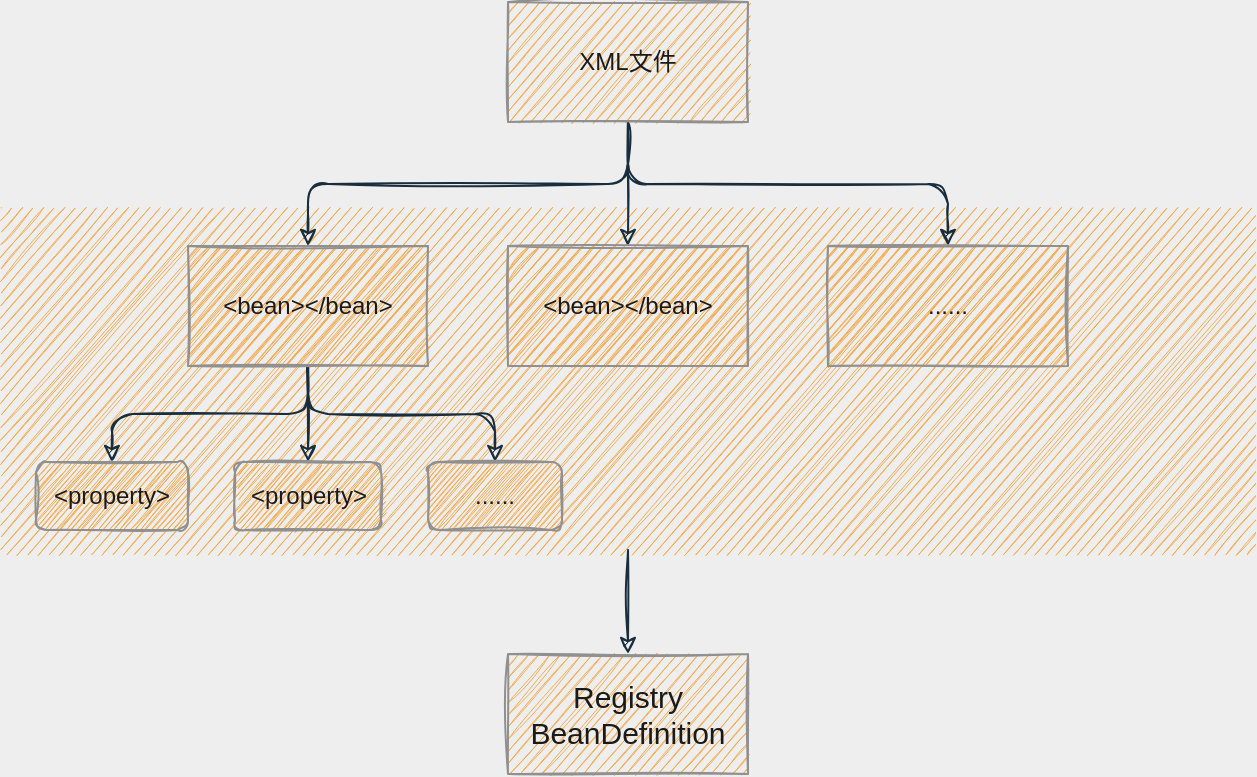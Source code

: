 <mxfile version="15.5.4" type="embed"><diagram id="ghV9EIlRZLhMQhuvBfJZ" name="Page-1"><mxGraphModel dx="861" dy="799" grid="0" gridSize="10" guides="1" tooltips="1" connect="1" arrows="1" fold="1" page="1" pageScale="1" pageWidth="850" pageHeight="1100" background="#EEEEEE" math="0" shadow="0"><root><mxCell id="0"/><mxCell id="1" parent="0"/><mxCell id="25" style="edgeStyle=orthogonalEdgeStyle;sketch=1;orthogonalLoop=1;jettySize=auto;html=1;exitX=0.5;exitY=1;exitDx=0;exitDy=0;fontColor=#1A1A1A;strokeColor=#182E3E;" edge="1" parent="1" source="11" target="24"><mxGeometry relative="1" as="geometry"/></mxCell><mxCell id="11" value="" style="rounded=0;whiteSpace=wrap;html=1;sketch=1;fontColor=#1A1A1A;strokeColor=none;fillColor=#F5AB50;" vertex="1" parent="1"><mxGeometry x="114.5" y="208" width="627" height="171" as="geometry"/></mxCell><mxCell id="19" style="edgeStyle=orthogonalEdgeStyle;sketch=1;orthogonalLoop=1;jettySize=auto;html=1;exitX=0.5;exitY=1;exitDx=0;exitDy=0;fontColor=#1A1A1A;strokeColor=#182E3E;" edge="1" parent="1" source="2" target="4"><mxGeometry relative="1" as="geometry"/></mxCell><mxCell id="20" style="edgeStyle=orthogonalEdgeStyle;sketch=1;orthogonalLoop=1;jettySize=auto;html=1;exitX=0.5;exitY=1;exitDx=0;exitDy=0;entryX=0.5;entryY=0;entryDx=0;entryDy=0;fontColor=#1A1A1A;strokeColor=#182E3E;" edge="1" parent="1" source="2" target="5"><mxGeometry relative="1" as="geometry"/></mxCell><mxCell id="22" style="edgeStyle=orthogonalEdgeStyle;sketch=1;orthogonalLoop=1;jettySize=auto;html=1;exitX=0.5;exitY=1;exitDx=0;exitDy=0;fontColor=#1A1A1A;strokeColor=#182E3E;" edge="1" parent="1" source="2" target="3"><mxGeometry relative="1" as="geometry"/></mxCell><mxCell id="2" value="XML文件" style="rounded=0;whiteSpace=wrap;html=1;sketch=1;fillColor=#F5AB50;strokeColor=#909090;fontColor=#1A1A1A;" vertex="1" parent="1"><mxGeometry x="368" y="105" width="120" height="60" as="geometry"/></mxCell><mxCell id="12" style="rounded=1;sketch=1;orthogonalLoop=1;jettySize=auto;html=1;exitX=0.5;exitY=1;exitDx=0;exitDy=0;entryX=0.5;entryY=0;entryDx=0;entryDy=0;fontColor=#1A1A1A;strokeColor=#182E3E;edgeStyle=orthogonalEdgeStyle;" edge="1" parent="1" source="3" target="8"><mxGeometry relative="1" as="geometry"/></mxCell><mxCell id="13" style="edgeStyle=orthogonalEdgeStyle;curved=1;rounded=1;sketch=1;orthogonalLoop=1;jettySize=auto;html=1;exitX=0.5;exitY=1;exitDx=0;exitDy=0;entryX=0.5;entryY=0;entryDx=0;entryDy=0;fontColor=#1A1A1A;strokeColor=#182E3E;" edge="1" parent="1" source="3" target="9"><mxGeometry relative="1" as="geometry"/></mxCell><mxCell id="14" style="edgeStyle=orthogonalEdgeStyle;rounded=1;sketch=1;orthogonalLoop=1;jettySize=auto;html=1;exitX=0.5;exitY=1;exitDx=0;exitDy=0;entryX=0.5;entryY=0;entryDx=0;entryDy=0;fontColor=#1A1A1A;strokeColor=#182E3E;" edge="1" parent="1" source="3" target="10"><mxGeometry relative="1" as="geometry"/></mxCell><mxCell id="3" value="&amp;lt;bean&amp;gt;&amp;lt;/bean&amp;gt;" style="rounded=0;whiteSpace=wrap;html=1;sketch=1;fontColor=#1A1A1A;strokeColor=#909090;fillColor=#F5AB50;" vertex="1" parent="1"><mxGeometry x="208" y="227" width="120" height="60" as="geometry"/></mxCell><mxCell id="4" value="&amp;lt;bean&amp;gt;&amp;lt;/bean&amp;gt;" style="rounded=0;whiteSpace=wrap;html=1;sketch=1;fontColor=#1A1A1A;strokeColor=#909090;fillColor=#F5AB50;" vertex="1" parent="1"><mxGeometry x="368" y="227" width="120" height="60" as="geometry"/></mxCell><mxCell id="5" value="......" style="rounded=0;whiteSpace=wrap;html=1;sketch=1;fontColor=#1A1A1A;strokeColor=#909090;fillColor=#F5AB50;" vertex="1" parent="1"><mxGeometry x="528" y="227" width="120" height="60" as="geometry"/></mxCell><mxCell id="8" value="&amp;lt;property&amp;gt;" style="rounded=1;whiteSpace=wrap;html=1;sketch=1;fontColor=#1A1A1A;strokeColor=#909090;fillColor=#F5AB50;" vertex="1" parent="1"><mxGeometry x="132" y="335" width="76" height="34" as="geometry"/></mxCell><mxCell id="9" value="&amp;lt;property&amp;gt;" style="rounded=1;whiteSpace=wrap;html=1;sketch=1;fontColor=#1A1A1A;strokeColor=#909090;fillColor=#F5AB50;" vertex="1" parent="1"><mxGeometry x="231.5" y="335" width="73" height="34" as="geometry"/></mxCell><mxCell id="10" value="......" style="rounded=1;whiteSpace=wrap;html=1;sketch=1;fontColor=#1A1A1A;strokeColor=#909090;fillColor=#F5AB50;" vertex="1" parent="1"><mxGeometry x="328" y="335" width="67" height="34" as="geometry"/></mxCell><mxCell id="24" value="&lt;font style=&quot;font-size: 15px&quot;&gt;Registry&lt;br&gt;BeanDefinition&lt;/font&gt;" style="rounded=0;whiteSpace=wrap;html=1;sketch=1;fillColor=#F5AB50;strokeColor=#909090;fontColor=#1A1A1A;" vertex="1" parent="1"><mxGeometry x="368" y="431" width="120" height="60" as="geometry"/></mxCell></root></mxGraphModel></diagram></mxfile>